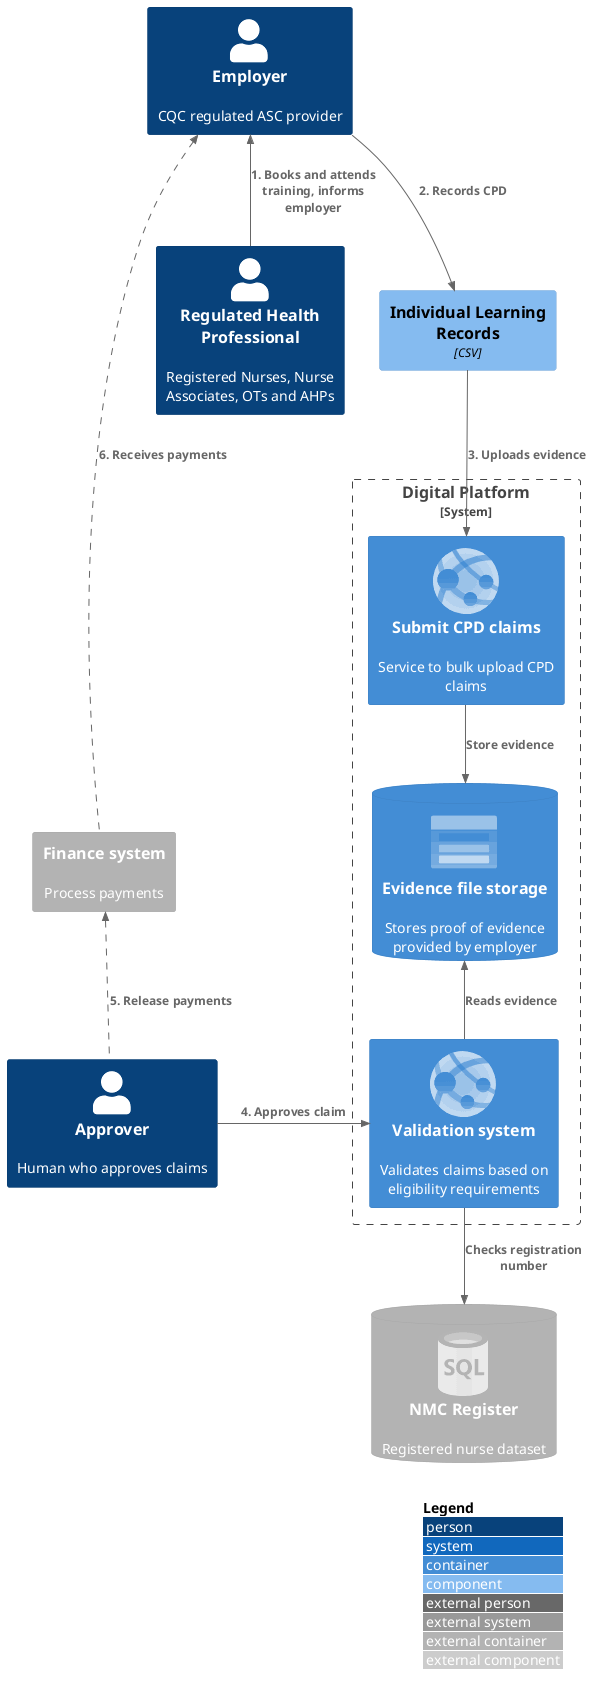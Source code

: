 @startuml ascw-c4-container-model-CPD-claims-only
!include <azure/AzureCommon>
!include <azure/Web/AzureWebApp>
!include <azure/Databases/AzureSqlDatabase>
!include <azure/Storage/AzureBlobStorage>
!include <C4/C4_Container>
!include <C4/C4_Component>

AddRelTag("dashed", $lineStyle=DashedLine())

Person(rhp, "Regulated Health Professional", "Registered Nurses, Nurse Associates, OTs and AHPs")

Person(emp, "Employer", "CQC regulated ASC provider")

Person(app, "Approver", "Human who approves claims")

System_Boundary(dp, "Digital Platform") {
  Container(sc, "Submit CPD claims", "", $descr="Service to bulk upload CPD claims", $sprite="AzureWebApp")
  Container(vs, "Validation system", "", $descr="Validates claims based on eligibility requirements", $sprite="AzureWebApp")  
  ContainerDb(fs, "Evidence file storage", "", $descr="Stores proof of evidence provided by employer", $sprite="AzureBlobStorage")
}

Component(ilrs, "Individual Learning Records", "CSV")

ContainerDb_Ext(nmc, "NMC Register", "", $descr="Registered nurse dataset", $sprite="AzureSqlDatabase")
Container_Ext(ps, "Finance system", "", $descr="Process payments")

Rel_U(rhp, emp, "1. Books and attends training, informs employer", "")
Rel_D(emp, ilrs, "2. Records CPD", "")
Rel_D(ilrs, sc, "3. Uploads evidence", "")
Rel_D(sc, fs, "Store evidence")
Rel_U(vs, fs, "Reads evidence", "")
Rel_D(vs, nmc, "Checks registration number")

Rel_R(app, vs, "4. Approves claim")

Rel_U(app, ps, "5. Release payments", $tags="dashed")
Rel_U(ps, emp, "6. Receives payments", $tags="dashed")


LAYOUT_WITH_LEGEND()
@enduml
